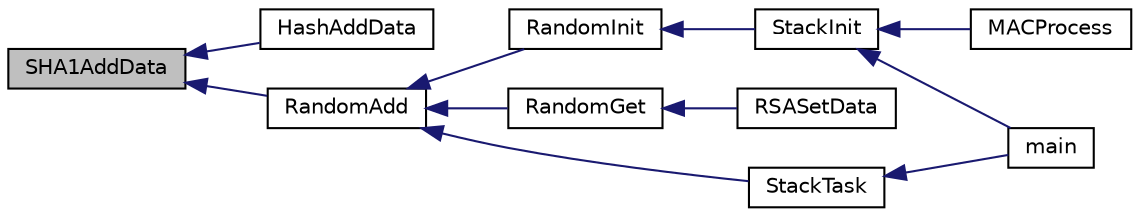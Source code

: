 digraph "SHA1AddData"
{
  edge [fontname="Helvetica",fontsize="10",labelfontname="Helvetica",labelfontsize="10"];
  node [fontname="Helvetica",fontsize="10",shape=record];
  rankdir="LR";
  Node1 [label="SHA1AddData",height=0.2,width=0.4,color="black", fillcolor="grey75", style="filled", fontcolor="black"];
  Node1 -> Node2 [dir="back",color="midnightblue",fontsize="10",style="solid",fontname="Helvetica"];
  Node2 [label="HashAddData",height=0.2,width=0.4,color="black", fillcolor="white", style="filled",URL="$_hashes_8c.html#a16e95d15ec59f4f706a3de6e5d89894c"];
  Node1 -> Node3 [dir="back",color="midnightblue",fontsize="10",style="solid",fontname="Helvetica"];
  Node3 [label="RandomAdd",height=0.2,width=0.4,color="black", fillcolor="white", style="filled",URL="$_random_8c.html#a833d3622a77155914967c59975cebbfe"];
  Node3 -> Node4 [dir="back",color="midnightblue",fontsize="10",style="solid",fontname="Helvetica"];
  Node4 [label="RandomInit",height=0.2,width=0.4,color="black", fillcolor="white", style="filled",URL="$_random_8c.html#ab27ff88517634ed914e777f243c01479"];
  Node4 -> Node5 [dir="back",color="midnightblue",fontsize="10",style="solid",fontname="Helvetica"];
  Node5 [label="StackInit",height=0.2,width=0.4,color="black", fillcolor="white", style="filled",URL="$_stack_tsk_8c.html#af71915a2bb239ba8607e939c5943eb59"];
  Node5 -> Node6 [dir="back",color="midnightblue",fontsize="10",style="solid",fontname="Helvetica"];
  Node6 [label="MACProcess",height=0.2,width=0.4,color="black", fillcolor="white", style="filled",URL="$_w_f_mac_8c.html#a74c4ae494d118879a5d3798a74c3b905"];
  Node5 -> Node7 [dir="back",color="midnightblue",fontsize="10",style="solid",fontname="Helvetica"];
  Node7 [label="main",height=0.2,width=0.4,color="black", fillcolor="white", style="filled",URL="$_main_demo_8c.html#a6288eba0f8e8ad3ab1544ad731eb7667"];
  Node3 -> Node8 [dir="back",color="midnightblue",fontsize="10",style="solid",fontname="Helvetica"];
  Node8 [label="RandomGet",height=0.2,width=0.4,color="black", fillcolor="white", style="filled",URL="$_random_8c.html#aa0017637d8626bf22aa5b24f10e2c300"];
  Node8 -> Node9 [dir="back",color="midnightblue",fontsize="10",style="solid",fontname="Helvetica"];
  Node9 [label="RSASetData",height=0.2,width=0.4,color="black", fillcolor="white", style="filled",URL="$_e_n_c_x24_j600_8c.html#afff1b759c9e209b4d0ad70f706c3f4e9"];
  Node3 -> Node10 [dir="back",color="midnightblue",fontsize="10",style="solid",fontname="Helvetica"];
  Node10 [label="StackTask",height=0.2,width=0.4,color="black", fillcolor="white", style="filled",URL="$_stack_tsk_8c.html#af08da4d2f3df4dd4c1779b43c118c88f"];
  Node10 -> Node7 [dir="back",color="midnightblue",fontsize="10",style="solid",fontname="Helvetica"];
}
